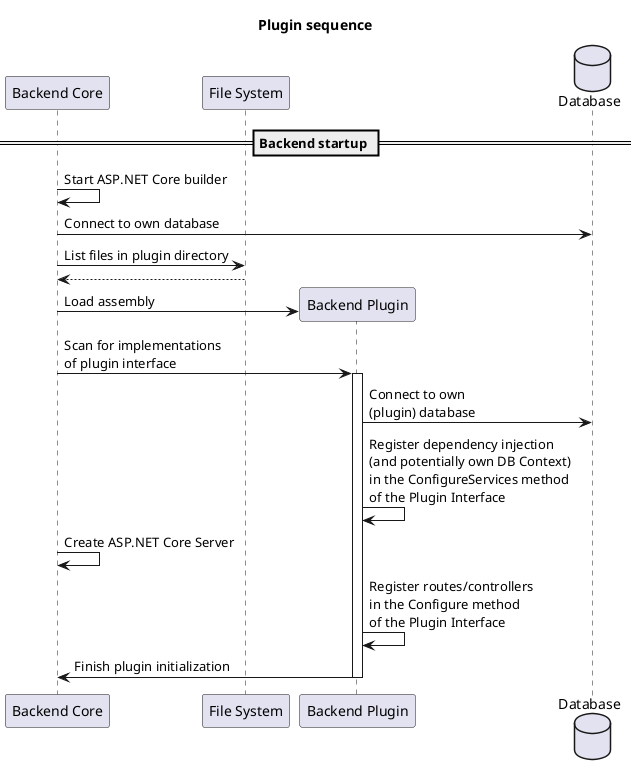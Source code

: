 @startuml
title "Plugin sequence"

skinparam responseMessageBelowArrow true

participant "Backend Core" as be
participant "File System" as fs
participant "Backend Plugin" as bp
database "Database" as db

== Backend startup ==

be->be: Start ASP.NET Core builder

be->db: Connect to own database

be->fs: List files in plugin directory
fs-->be

create bp
be->bp: Load assembly

be->bp: Scan for implementations\nof plugin interface
activate bp
bp->db: Connect to own\n(plugin) database
bp->bp: Register dependency injection\n(and potentially own DB Context)\nin the ConfigureServices method\nof the Plugin Interface

be->be: Create ASP.NET Core Server

bp->bp: Register routes/controllers\nin the Configure method\nof the Plugin Interface

bp->be: Finish plugin initialization
deactivate bp

@enduml
